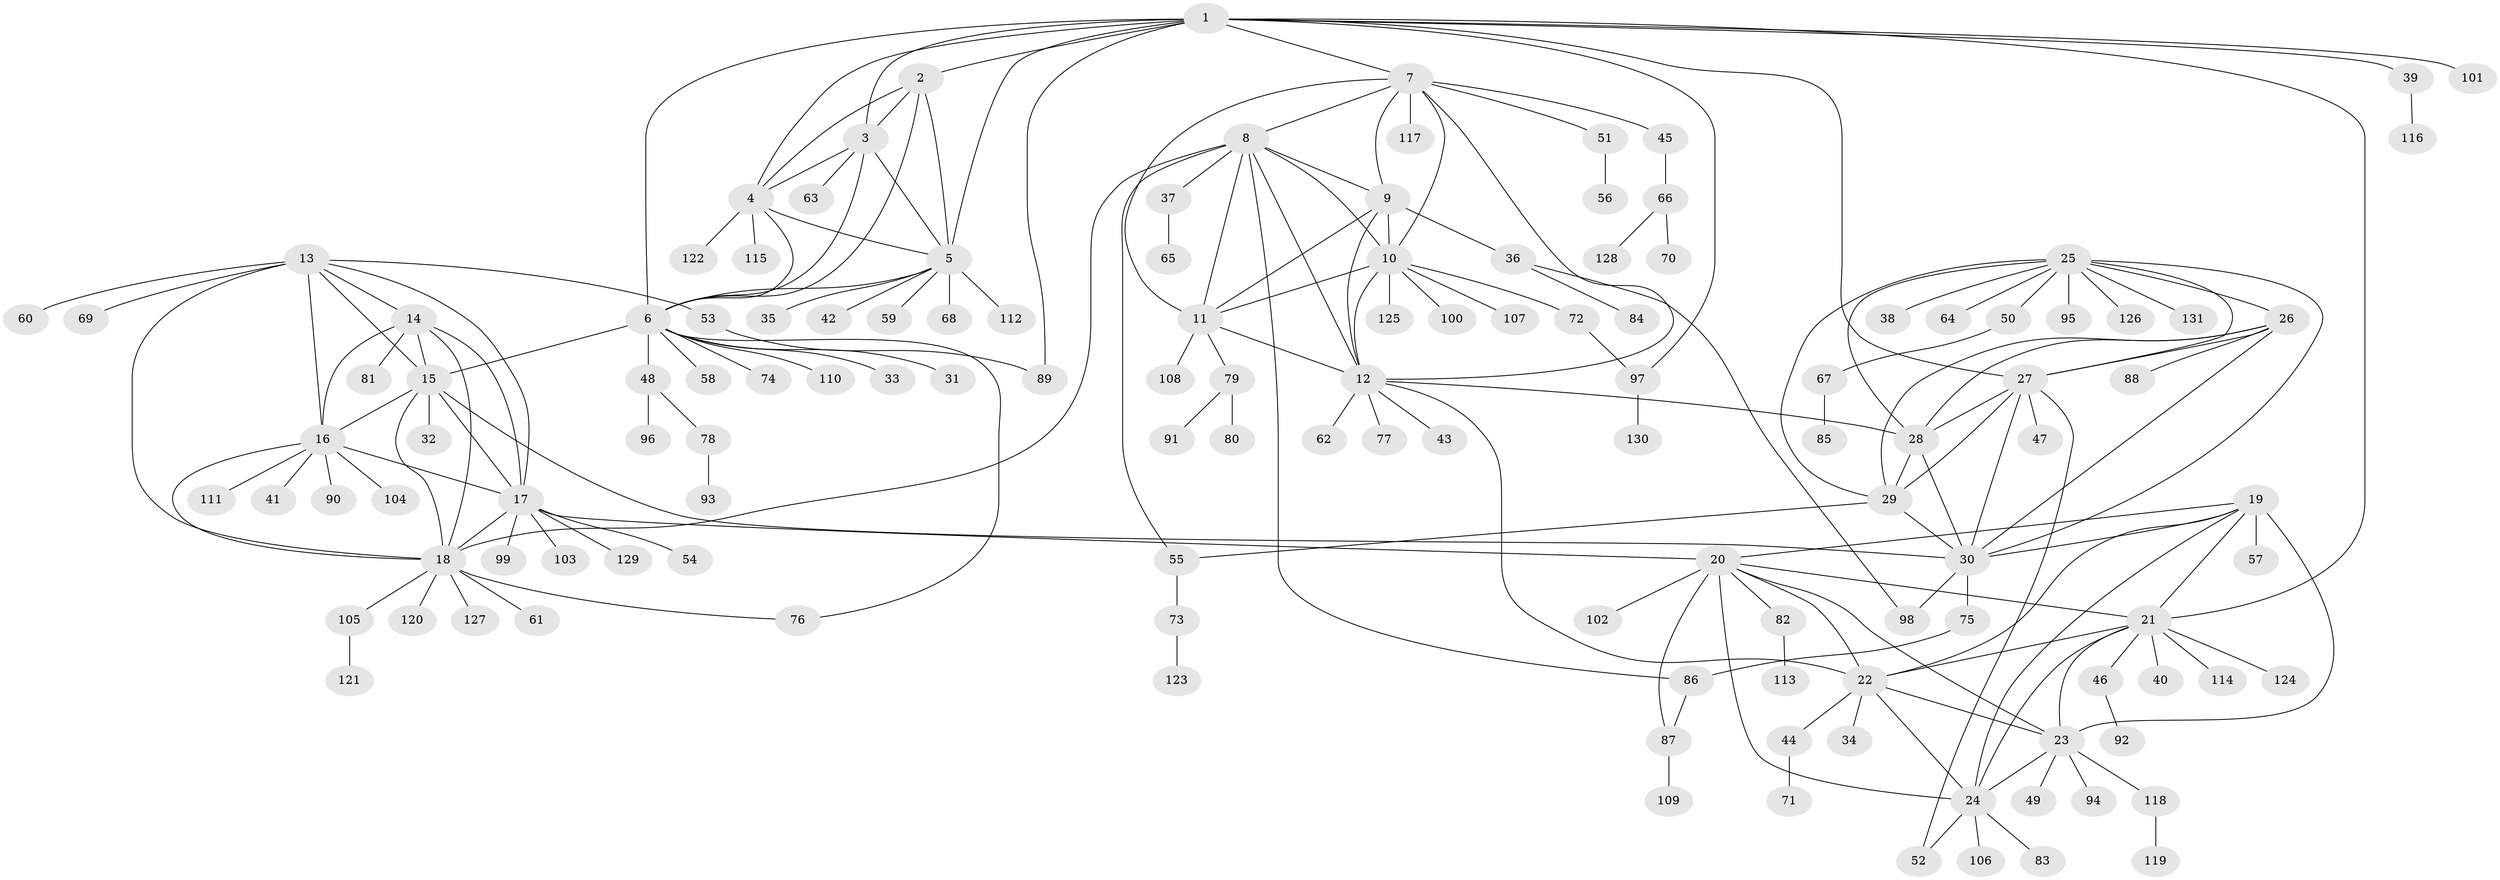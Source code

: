 // coarse degree distribution, {19: 0.010526315789473684, 5: 0.021052631578947368, 6: 0.07368421052631578, 9: 0.031578947368421054, 12: 0.021052631578947368, 8: 0.042105263157894736, 10: 0.010526315789473684, 7: 0.031578947368421054, 4: 0.010526315789473684, 1: 0.6, 2: 0.10526315789473684, 3: 0.042105263157894736}
// Generated by graph-tools (version 1.1) at 2025/42/03/06/25 10:42:10]
// undirected, 131 vertices, 194 edges
graph export_dot {
graph [start="1"]
  node [color=gray90,style=filled];
  1;
  2;
  3;
  4;
  5;
  6;
  7;
  8;
  9;
  10;
  11;
  12;
  13;
  14;
  15;
  16;
  17;
  18;
  19;
  20;
  21;
  22;
  23;
  24;
  25;
  26;
  27;
  28;
  29;
  30;
  31;
  32;
  33;
  34;
  35;
  36;
  37;
  38;
  39;
  40;
  41;
  42;
  43;
  44;
  45;
  46;
  47;
  48;
  49;
  50;
  51;
  52;
  53;
  54;
  55;
  56;
  57;
  58;
  59;
  60;
  61;
  62;
  63;
  64;
  65;
  66;
  67;
  68;
  69;
  70;
  71;
  72;
  73;
  74;
  75;
  76;
  77;
  78;
  79;
  80;
  81;
  82;
  83;
  84;
  85;
  86;
  87;
  88;
  89;
  90;
  91;
  92;
  93;
  94;
  95;
  96;
  97;
  98;
  99;
  100;
  101;
  102;
  103;
  104;
  105;
  106;
  107;
  108;
  109;
  110;
  111;
  112;
  113;
  114;
  115;
  116;
  117;
  118;
  119;
  120;
  121;
  122;
  123;
  124;
  125;
  126;
  127;
  128;
  129;
  130;
  131;
  1 -- 2;
  1 -- 3;
  1 -- 4;
  1 -- 5;
  1 -- 6;
  1 -- 7;
  1 -- 21;
  1 -- 27;
  1 -- 39;
  1 -- 89;
  1 -- 97;
  1 -- 101;
  2 -- 3;
  2 -- 4;
  2 -- 5;
  2 -- 6;
  3 -- 4;
  3 -- 5;
  3 -- 6;
  3 -- 63;
  4 -- 5;
  4 -- 6;
  4 -- 115;
  4 -- 122;
  5 -- 6;
  5 -- 35;
  5 -- 42;
  5 -- 59;
  5 -- 68;
  5 -- 112;
  6 -- 15;
  6 -- 31;
  6 -- 33;
  6 -- 48;
  6 -- 58;
  6 -- 74;
  6 -- 76;
  6 -- 110;
  7 -- 8;
  7 -- 9;
  7 -- 10;
  7 -- 11;
  7 -- 12;
  7 -- 45;
  7 -- 51;
  7 -- 117;
  8 -- 9;
  8 -- 10;
  8 -- 11;
  8 -- 12;
  8 -- 18;
  8 -- 37;
  8 -- 55;
  8 -- 86;
  9 -- 10;
  9 -- 11;
  9 -- 12;
  9 -- 36;
  10 -- 11;
  10 -- 12;
  10 -- 72;
  10 -- 100;
  10 -- 107;
  10 -- 125;
  11 -- 12;
  11 -- 79;
  11 -- 108;
  12 -- 22;
  12 -- 28;
  12 -- 43;
  12 -- 62;
  12 -- 77;
  13 -- 14;
  13 -- 15;
  13 -- 16;
  13 -- 17;
  13 -- 18;
  13 -- 53;
  13 -- 60;
  13 -- 69;
  14 -- 15;
  14 -- 16;
  14 -- 17;
  14 -- 18;
  14 -- 81;
  15 -- 16;
  15 -- 17;
  15 -- 18;
  15 -- 30;
  15 -- 32;
  16 -- 17;
  16 -- 18;
  16 -- 41;
  16 -- 90;
  16 -- 104;
  16 -- 111;
  17 -- 18;
  17 -- 20;
  17 -- 54;
  17 -- 99;
  17 -- 103;
  17 -- 129;
  18 -- 61;
  18 -- 76;
  18 -- 105;
  18 -- 120;
  18 -- 127;
  19 -- 20;
  19 -- 21;
  19 -- 22;
  19 -- 23;
  19 -- 24;
  19 -- 30;
  19 -- 57;
  20 -- 21;
  20 -- 22;
  20 -- 23;
  20 -- 24;
  20 -- 82;
  20 -- 87;
  20 -- 102;
  21 -- 22;
  21 -- 23;
  21 -- 24;
  21 -- 40;
  21 -- 46;
  21 -- 114;
  21 -- 124;
  22 -- 23;
  22 -- 24;
  22 -- 34;
  22 -- 44;
  23 -- 24;
  23 -- 49;
  23 -- 94;
  23 -- 118;
  24 -- 52;
  24 -- 83;
  24 -- 106;
  25 -- 26;
  25 -- 27;
  25 -- 28;
  25 -- 29;
  25 -- 30;
  25 -- 38;
  25 -- 50;
  25 -- 64;
  25 -- 95;
  25 -- 126;
  25 -- 131;
  26 -- 27;
  26 -- 28;
  26 -- 29;
  26 -- 30;
  26 -- 88;
  27 -- 28;
  27 -- 29;
  27 -- 30;
  27 -- 47;
  27 -- 52;
  28 -- 29;
  28 -- 30;
  29 -- 30;
  29 -- 55;
  30 -- 75;
  30 -- 98;
  36 -- 84;
  36 -- 98;
  37 -- 65;
  39 -- 116;
  44 -- 71;
  45 -- 66;
  46 -- 92;
  48 -- 78;
  48 -- 96;
  50 -- 67;
  51 -- 56;
  53 -- 89;
  55 -- 73;
  66 -- 70;
  66 -- 128;
  67 -- 85;
  72 -- 97;
  73 -- 123;
  75 -- 86;
  78 -- 93;
  79 -- 80;
  79 -- 91;
  82 -- 113;
  86 -- 87;
  87 -- 109;
  97 -- 130;
  105 -- 121;
  118 -- 119;
}
